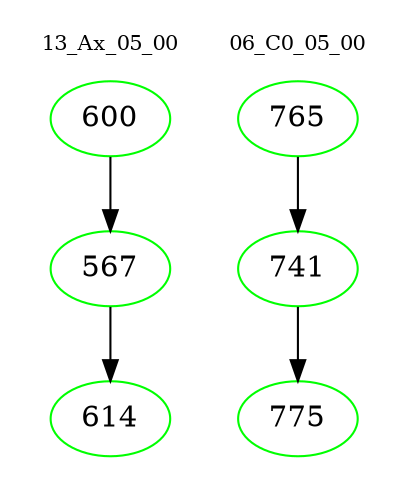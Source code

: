 digraph{
subgraph cluster_0 {
color = white
label = "13_Ax_05_00";
fontsize=10;
T0_600 [label="600", color="green"]
T0_600 -> T0_567 [color="black"]
T0_567 [label="567", color="green"]
T0_567 -> T0_614 [color="black"]
T0_614 [label="614", color="green"]
}
subgraph cluster_1 {
color = white
label = "06_C0_05_00";
fontsize=10;
T1_765 [label="765", color="green"]
T1_765 -> T1_741 [color="black"]
T1_741 [label="741", color="green"]
T1_741 -> T1_775 [color="black"]
T1_775 [label="775", color="green"]
}
}
